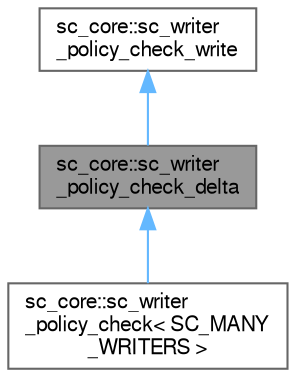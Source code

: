 digraph "sc_core::sc_writer_policy_check_delta"
{
 // LATEX_PDF_SIZE
  bgcolor="transparent";
  edge [fontname=FreeSans,fontsize=10,labelfontname=FreeSans,labelfontsize=10];
  node [fontname=FreeSans,fontsize=10,shape=box,height=0.2,width=0.4];
  Node1 [id="Node000001",label="sc_core::sc_writer\l_policy_check_delta",height=0.2,width=0.4,color="gray40", fillcolor="grey60", style="filled", fontcolor="black",tooltip=" "];
  Node2 -> Node1 [id="edge1_Node000001_Node000002",dir="back",color="steelblue1",style="solid",tooltip=" "];
  Node2 [id="Node000002",label="sc_core::sc_writer\l_policy_check_write",height=0.2,width=0.4,color="gray40", fillcolor="white", style="filled",URL="$a01533.html",tooltip=" "];
  Node1 -> Node3 [id="edge2_Node000001_Node000003",dir="back",color="steelblue1",style="solid",tooltip=" "];
  Node3 [id="Node000003",label="sc_core::sc_writer\l_policy_check\< SC_MANY\l_WRITERS \>",height=0.2,width=0.4,color="gray40", fillcolor="white", style="filled",URL="$a01553.html",tooltip=" "];
}
